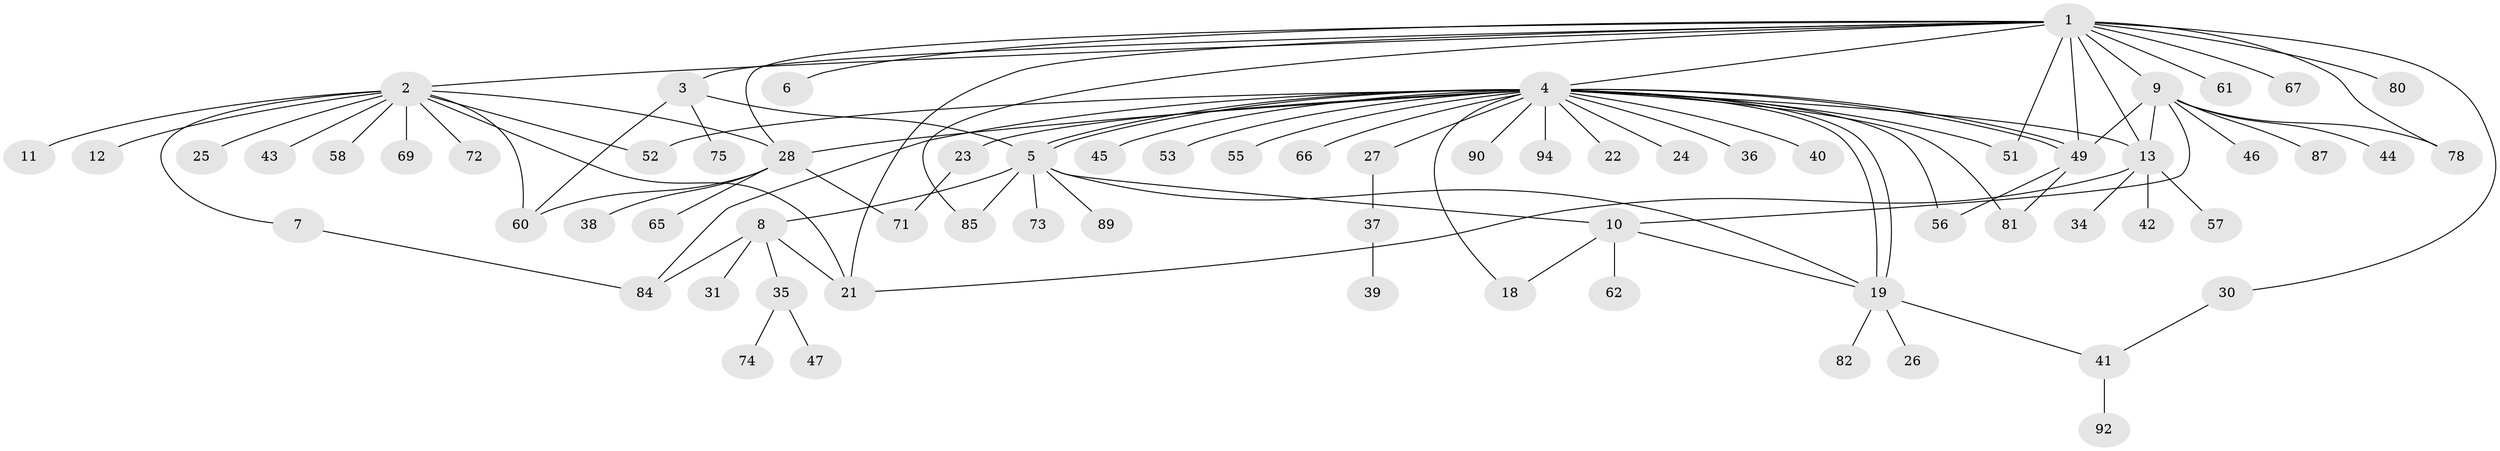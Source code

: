 // original degree distribution, {16: 0.010416666666666666, 14: 0.010416666666666666, 3: 0.09375, 23: 0.010416666666666666, 9: 0.020833333333333332, 2: 0.28125, 5: 0.03125, 1: 0.4791666666666667, 7: 0.03125, 6: 0.010416666666666666, 8: 0.010416666666666666, 4: 0.010416666666666666}
// Generated by graph-tools (version 1.1) at 2025/11/02/27/25 16:11:12]
// undirected, 70 vertices, 98 edges
graph export_dot {
graph [start="1"]
  node [color=gray90,style=filled];
  1 [super="+59"];
  2 [super="+32"];
  3 [super="+16"];
  4 [super="+17"];
  5 [super="+96"];
  6 [super="+14"];
  7 [super="+15"];
  8 [super="+29"];
  9 [super="+54"];
  10 [super="+33"];
  11 [super="+95"];
  12;
  13 [super="+48"];
  18 [super="+93"];
  19 [super="+20"];
  21 [super="+50"];
  22;
  23;
  24;
  25;
  26;
  27;
  28 [super="+68"];
  30 [super="+64"];
  31 [super="+63"];
  34 [super="+79"];
  35 [super="+70"];
  36;
  37 [super="+76"];
  38;
  39;
  40;
  41;
  42 [super="+91"];
  43;
  44;
  45;
  46;
  47;
  49 [super="+77"];
  51;
  52;
  53;
  55;
  56;
  57;
  58;
  60;
  61 [super="+88"];
  62 [super="+86"];
  65;
  66;
  67;
  69;
  71;
  72;
  73;
  74;
  75;
  78 [super="+83"];
  80;
  81;
  82;
  84;
  85;
  87;
  89;
  90;
  92;
  94;
  1 -- 2;
  1 -- 3;
  1 -- 4;
  1 -- 6;
  1 -- 9;
  1 -- 13;
  1 -- 28;
  1 -- 30;
  1 -- 49;
  1 -- 51;
  1 -- 61;
  1 -- 67;
  1 -- 78;
  1 -- 80 [weight=2];
  1 -- 85;
  1 -- 21;
  2 -- 7;
  2 -- 11;
  2 -- 12;
  2 -- 21;
  2 -- 25;
  2 -- 28;
  2 -- 43;
  2 -- 52;
  2 -- 58;
  2 -- 60;
  2 -- 69;
  2 -- 72;
  3 -- 75;
  3 -- 60;
  3 -- 5;
  4 -- 5;
  4 -- 5;
  4 -- 19;
  4 -- 19;
  4 -- 22;
  4 -- 23;
  4 -- 24;
  4 -- 27;
  4 -- 28;
  4 -- 36;
  4 -- 40;
  4 -- 45;
  4 -- 49;
  4 -- 49;
  4 -- 51;
  4 -- 56;
  4 -- 66;
  4 -- 84;
  4 -- 90;
  4 -- 94;
  4 -- 81;
  4 -- 52;
  4 -- 53;
  4 -- 55;
  4 -- 13;
  4 -- 18;
  5 -- 8;
  5 -- 10;
  5 -- 19;
  5 -- 73;
  5 -- 89;
  5 -- 85;
  7 -- 84;
  8 -- 21;
  8 -- 31;
  8 -- 84;
  8 -- 35;
  9 -- 10;
  9 -- 13;
  9 -- 44;
  9 -- 46;
  9 -- 49;
  9 -- 87;
  9 -- 78 [weight=2];
  10 -- 18;
  10 -- 19;
  10 -- 62;
  13 -- 21;
  13 -- 34;
  13 -- 42;
  13 -- 57;
  19 -- 26;
  19 -- 41;
  19 -- 82;
  23 -- 71;
  27 -- 37;
  28 -- 38;
  28 -- 60;
  28 -- 65;
  28 -- 71;
  30 -- 41;
  35 -- 47;
  35 -- 74;
  37 -- 39;
  41 -- 92;
  49 -- 56;
  49 -- 81;
}
